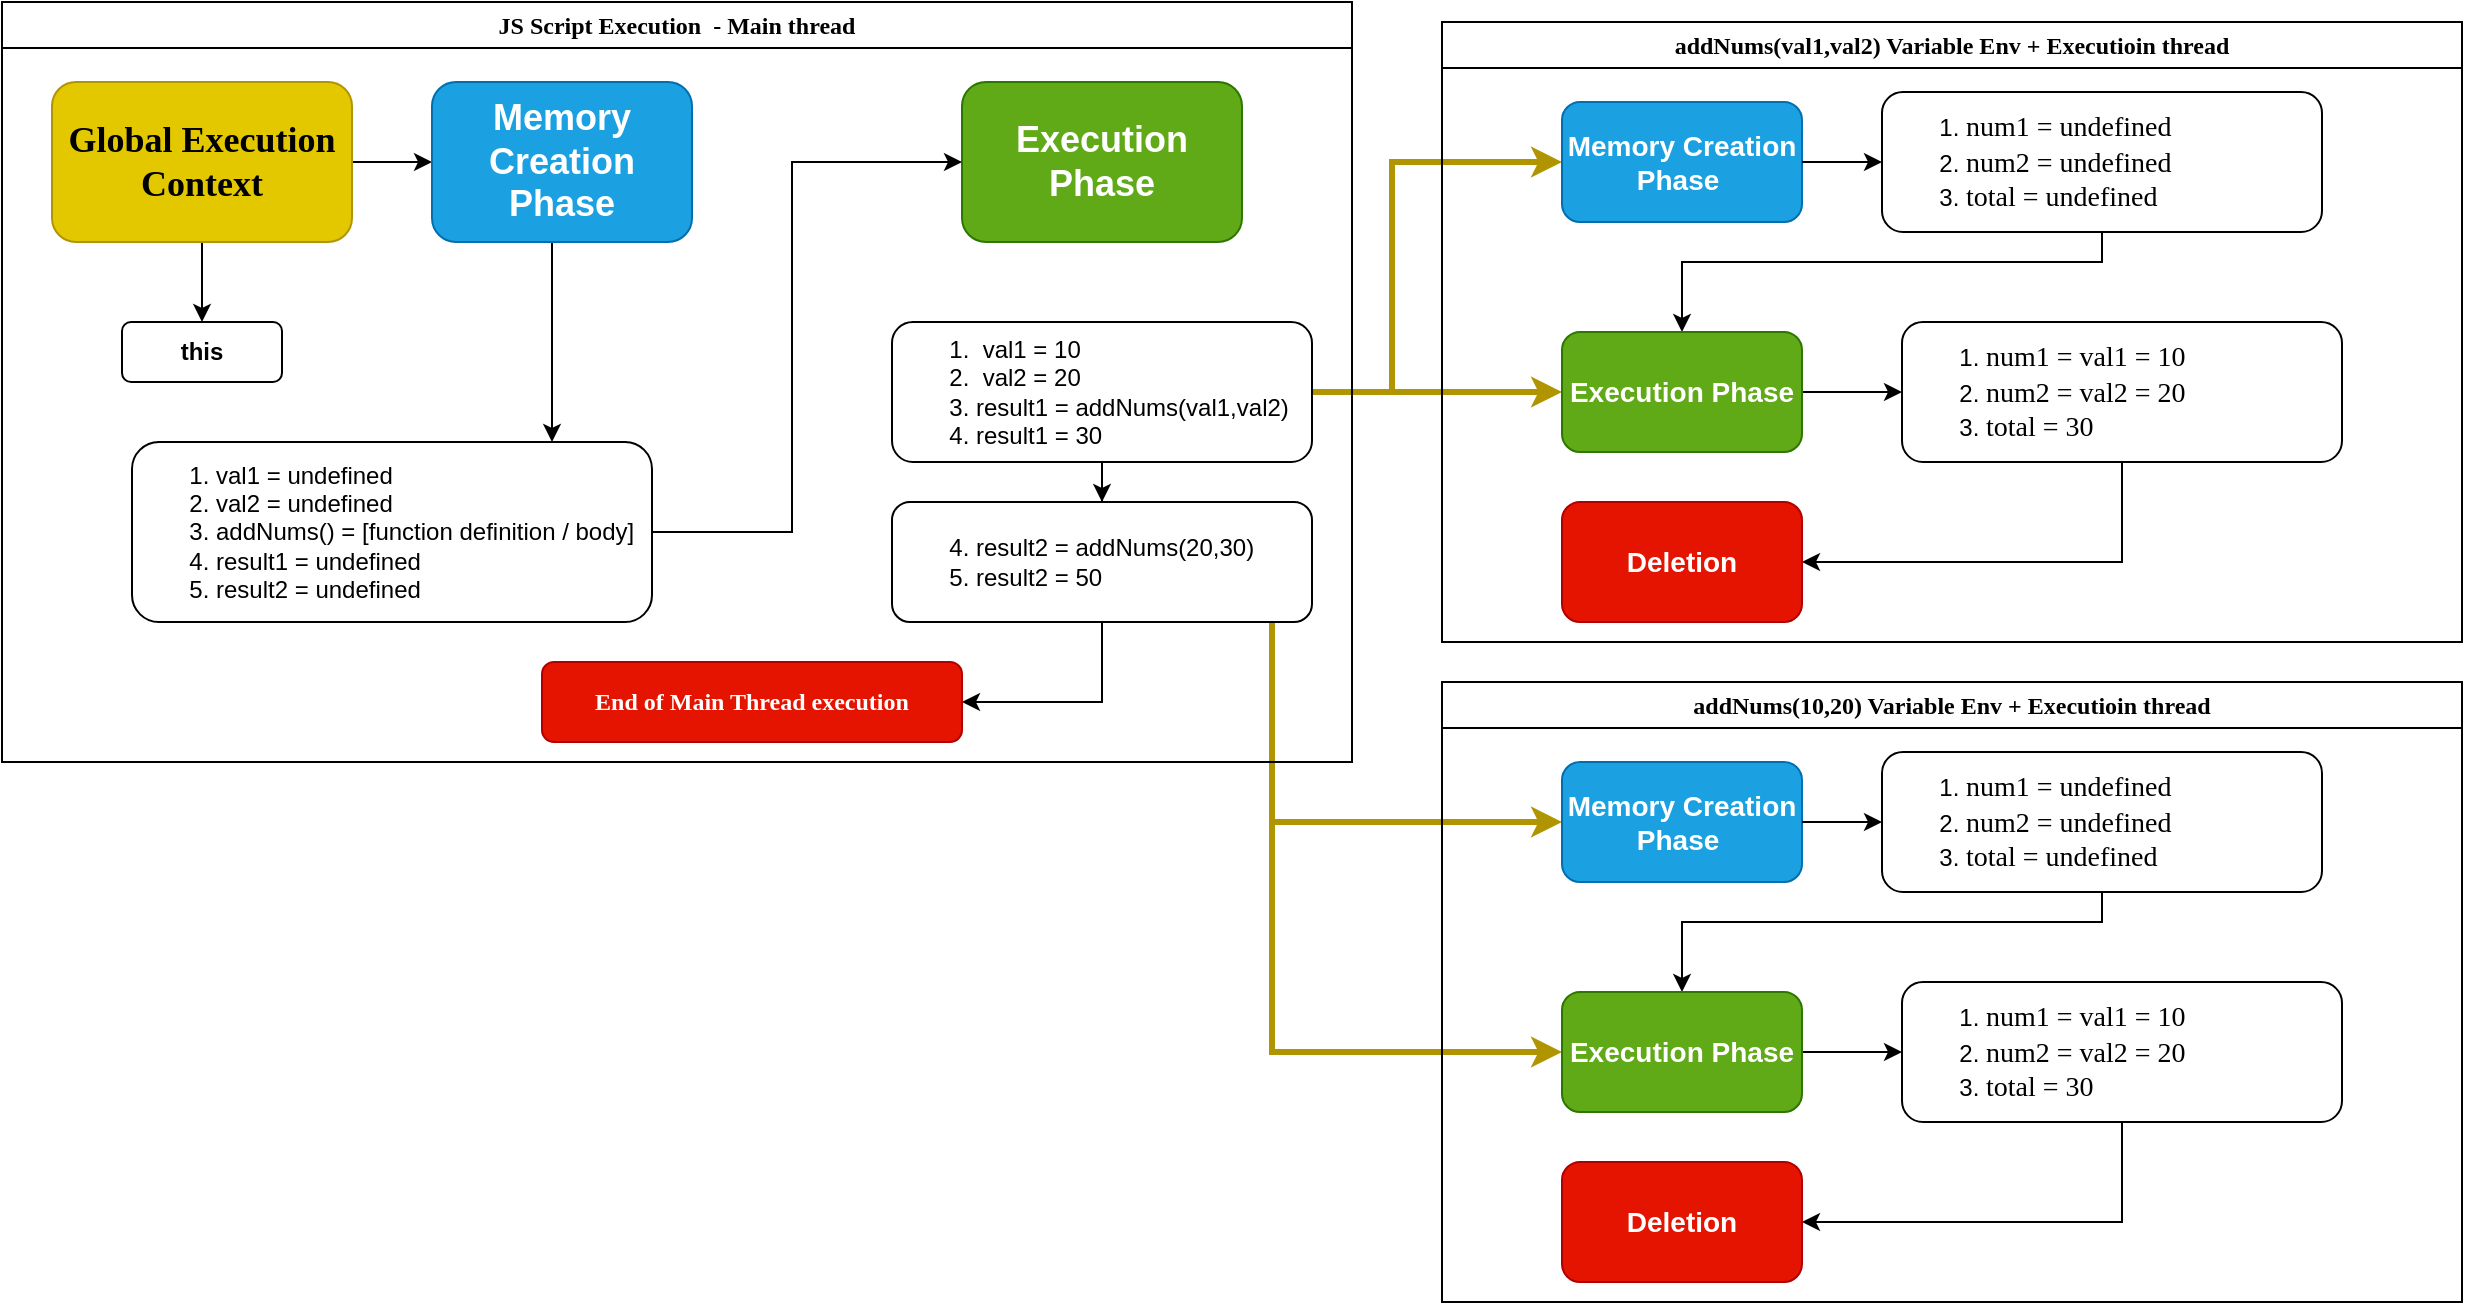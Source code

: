 <mxfile version="23.1.5" type="device">
  <diagram name="Page-1" id="49_npndzri3HrDamShHA">
    <mxGraphModel dx="1235" dy="787" grid="1" gridSize="10" guides="1" tooltips="1" connect="1" arrows="1" fold="1" page="1" pageScale="1" pageWidth="850" pageHeight="1100" math="0" shadow="0">
      <root>
        <mxCell id="0" />
        <mxCell id="1" parent="0" />
        <mxCell id="VP9r_j6y-844BlgBZl-N-4" value="" style="edgeStyle=orthogonalEdgeStyle;rounded=0;orthogonalLoop=1;jettySize=auto;html=1;" edge="1" parent="1" source="VP9r_j6y-844BlgBZl-N-1" target="VP9r_j6y-844BlgBZl-N-2">
          <mxGeometry relative="1" as="geometry" />
        </mxCell>
        <mxCell id="VP9r_j6y-844BlgBZl-N-9" value="" style="edgeStyle=orthogonalEdgeStyle;rounded=0;orthogonalLoop=1;jettySize=auto;html=1;" edge="1" parent="1" source="VP9r_j6y-844BlgBZl-N-1" target="VP9r_j6y-844BlgBZl-N-8">
          <mxGeometry relative="1" as="geometry" />
        </mxCell>
        <mxCell id="VP9r_j6y-844BlgBZl-N-1" value="&lt;font face=&quot;JetBrains Mono&quot; style=&quot;font-size: 18px;&quot;&gt;&lt;b&gt;Global Execution Context&lt;/b&gt;&lt;/font&gt;" style="rounded=1;whiteSpace=wrap;html=1;fillColor=#e3c800;strokeColor=#B09500;fontColor=#000000;" vertex="1" parent="1">
          <mxGeometry x="70" y="40" width="150" height="80" as="geometry" />
        </mxCell>
        <mxCell id="VP9r_j6y-844BlgBZl-N-7" value="" style="edgeStyle=orthogonalEdgeStyle;rounded=0;orthogonalLoop=1;jettySize=auto;html=1;" edge="1" parent="1" source="VP9r_j6y-844BlgBZl-N-2" target="VP9r_j6y-844BlgBZl-N-6">
          <mxGeometry relative="1" as="geometry">
            <Array as="points">
              <mxPoint x="320" y="170" />
              <mxPoint x="320" y="170" />
            </Array>
          </mxGeometry>
        </mxCell>
        <mxCell id="VP9r_j6y-844BlgBZl-N-2" value="&lt;font style=&quot;font-size: 18px;&quot;&gt;&lt;b&gt;Memory Creation Phase&lt;/b&gt;&lt;/font&gt;" style="rounded=1;whiteSpace=wrap;html=1;fillColor=#1ba1e2;fontColor=#ffffff;strokeColor=#006EAF;" vertex="1" parent="1">
          <mxGeometry x="260" y="40" width="130" height="80" as="geometry" />
        </mxCell>
        <mxCell id="VP9r_j6y-844BlgBZl-N-11" value="" style="edgeStyle=orthogonalEdgeStyle;rounded=0;orthogonalLoop=1;jettySize=auto;html=1;fillColor=#f5f5f5;strokeColor=#ffffff;strokeWidth=1;" edge="1" parent="1" source="VP9r_j6y-844BlgBZl-N-3" target="VP9r_j6y-844BlgBZl-N-10">
          <mxGeometry relative="1" as="geometry" />
        </mxCell>
        <mxCell id="VP9r_j6y-844BlgBZl-N-3" value="&lt;font style=&quot;font-size: 18px;&quot;&gt;&lt;b&gt;Execution Phase&lt;/b&gt;&lt;/font&gt;" style="rounded=1;whiteSpace=wrap;html=1;fillColor=#60a917;fontColor=#ffffff;strokeColor=#2D7600;" vertex="1" parent="1">
          <mxGeometry x="525" y="40" width="140" height="80" as="geometry" />
        </mxCell>
        <mxCell id="VP9r_j6y-844BlgBZl-N-12" style="edgeStyle=orthogonalEdgeStyle;rounded=0;orthogonalLoop=1;jettySize=auto;html=1;entryX=0;entryY=0.5;entryDx=0;entryDy=0;" edge="1" parent="1" source="VP9r_j6y-844BlgBZl-N-6" target="VP9r_j6y-844BlgBZl-N-3">
          <mxGeometry relative="1" as="geometry">
            <Array as="points">
              <mxPoint x="440" y="265" />
              <mxPoint x="440" y="80" />
            </Array>
          </mxGeometry>
        </mxCell>
        <mxCell id="VP9r_j6y-844BlgBZl-N-6" value="&lt;ol&gt;&lt;li&gt;val1 = undefined&lt;/li&gt;&lt;li&gt;val2 = undefined&lt;/li&gt;&lt;li&gt;addNums() = [function definition / body]&lt;/li&gt;&lt;li&gt;result1 = undefined&lt;/li&gt;&lt;li&gt;result2 = undefined&lt;/li&gt;&lt;/ol&gt;" style="rounded=1;whiteSpace=wrap;html=1;align=left;" vertex="1" parent="1">
          <mxGeometry x="110" y="220" width="260" height="90" as="geometry" />
        </mxCell>
        <mxCell id="VP9r_j6y-844BlgBZl-N-8" value="&lt;b&gt;this&lt;/b&gt;" style="rounded=1;whiteSpace=wrap;html=1;" vertex="1" parent="1">
          <mxGeometry x="105" y="160" width="80" height="30" as="geometry" />
        </mxCell>
        <mxCell id="VP9r_j6y-844BlgBZl-N-14" value="" style="edgeStyle=orthogonalEdgeStyle;rounded=0;orthogonalLoop=1;jettySize=auto;html=1;strokeWidth=3;fillColor=#e3c800;strokeColor=#B09500;" edge="1" parent="1" source="VP9r_j6y-844BlgBZl-N-10" target="VP9r_j6y-844BlgBZl-N-13">
          <mxGeometry relative="1" as="geometry">
            <Array as="points">
              <mxPoint x="740" y="195" />
              <mxPoint x="740" y="80" />
            </Array>
          </mxGeometry>
        </mxCell>
        <mxCell id="VP9r_j6y-844BlgBZl-N-16" value="" style="edgeStyle=orthogonalEdgeStyle;rounded=0;orthogonalLoop=1;jettySize=auto;html=1;" edge="1" parent="1" source="VP9r_j6y-844BlgBZl-N-10" target="VP9r_j6y-844BlgBZl-N-15">
          <mxGeometry relative="1" as="geometry" />
        </mxCell>
        <mxCell id="VP9r_j6y-844BlgBZl-N-28" style="edgeStyle=orthogonalEdgeStyle;rounded=0;orthogonalLoop=1;jettySize=auto;html=1;entryX=0;entryY=0.5;entryDx=0;entryDy=0;fillColor=#e3c800;strokeColor=#B09500;strokeWidth=3;" edge="1" parent="1" source="VP9r_j6y-844BlgBZl-N-10" target="VP9r_j6y-844BlgBZl-N-25">
          <mxGeometry relative="1" as="geometry" />
        </mxCell>
        <mxCell id="VP9r_j6y-844BlgBZl-N-10" value="&lt;ol&gt;&lt;li&gt;&amp;nbsp;val1 = 10&lt;/li&gt;&lt;li&gt;&amp;nbsp;val2 = 20&lt;/li&gt;&lt;li&gt;result1 = addNums(val1,val2)&lt;/li&gt;&lt;li&gt;result1 = 30&lt;/li&gt;&lt;/ol&gt;" style="whiteSpace=wrap;html=1;rounded=1;align=left;" vertex="1" parent="1">
          <mxGeometry x="490" y="160" width="210" height="70" as="geometry" />
        </mxCell>
        <mxCell id="VP9r_j6y-844BlgBZl-N-43" style="edgeStyle=orthogonalEdgeStyle;rounded=0;orthogonalLoop=1;jettySize=auto;html=1;entryX=0;entryY=0.5;entryDx=0;entryDy=0;strokeWidth=3;fillColor=#e3c800;strokeColor=#B09500;" edge="1" parent="1" source="VP9r_j6y-844BlgBZl-N-15" target="VP9r_j6y-844BlgBZl-N-39">
          <mxGeometry relative="1" as="geometry">
            <Array as="points">
              <mxPoint x="680" y="410" />
            </Array>
          </mxGeometry>
        </mxCell>
        <mxCell id="VP9r_j6y-844BlgBZl-N-44" style="edgeStyle=orthogonalEdgeStyle;rounded=0;orthogonalLoop=1;jettySize=auto;html=1;entryX=0;entryY=0.5;entryDx=0;entryDy=0;fillColor=#e3c800;strokeColor=#B09500;strokeWidth=3;" edge="1" parent="1" source="VP9r_j6y-844BlgBZl-N-15" target="VP9r_j6y-844BlgBZl-N-35">
          <mxGeometry relative="1" as="geometry">
            <Array as="points">
              <mxPoint x="680" y="525" />
            </Array>
          </mxGeometry>
        </mxCell>
        <mxCell id="VP9r_j6y-844BlgBZl-N-46" style="edgeStyle=orthogonalEdgeStyle;rounded=0;orthogonalLoop=1;jettySize=auto;html=1;entryX=1;entryY=0.5;entryDx=0;entryDy=0;" edge="1" parent="1" source="VP9r_j6y-844BlgBZl-N-15" target="VP9r_j6y-844BlgBZl-N-45">
          <mxGeometry relative="1" as="geometry">
            <mxPoint x="520" y="350" as="targetPoint" />
            <Array as="points">
              <mxPoint x="595" y="350" />
            </Array>
          </mxGeometry>
        </mxCell>
        <mxCell id="VP9r_j6y-844BlgBZl-N-15" value="&lt;div&gt;&lt;span style=&quot;white-space: pre;&quot;&gt;&#x9;&lt;/span&gt;4. result2 = addNums(20,30)&lt;br&gt;&lt;/div&gt;&lt;div&gt;&lt;span style=&quot;white-space: pre;&quot;&gt;&#x9;&lt;/span&gt;5. result2 = 50&lt;br&gt;&lt;/div&gt;" style="whiteSpace=wrap;html=1;rounded=1;align=left;" vertex="1" parent="1">
          <mxGeometry x="490" y="250" width="210" height="60" as="geometry" />
        </mxCell>
        <mxCell id="VP9r_j6y-844BlgBZl-N-27" style="edgeStyle=orthogonalEdgeStyle;rounded=0;orthogonalLoop=1;jettySize=auto;html=1;entryX=0.5;entryY=0;entryDx=0;entryDy=0;" edge="1" parent="1" source="VP9r_j6y-844BlgBZl-N-22" target="VP9r_j6y-844BlgBZl-N-25">
          <mxGeometry relative="1" as="geometry">
            <Array as="points">
              <mxPoint x="1095" y="130" />
              <mxPoint x="885" y="130" />
            </Array>
          </mxGeometry>
        </mxCell>
        <mxCell id="VP9r_j6y-844BlgBZl-N-24" value="" style="edgeStyle=orthogonalEdgeStyle;rounded=0;orthogonalLoop=1;jettySize=auto;html=1;" edge="1" parent="1" source="VP9r_j6y-844BlgBZl-N-25" target="VP9r_j6y-844BlgBZl-N-26">
          <mxGeometry relative="1" as="geometry" />
        </mxCell>
        <mxCell id="VP9r_j6y-844BlgBZl-N-25" value="&lt;b&gt;&lt;font style=&quot;font-size: 14px;&quot;&gt;Execution Phase&lt;/font&gt;&lt;/b&gt;" style="whiteSpace=wrap;html=1;align=center;rounded=1;fillColor=#60a917;fontColor=#ffffff;strokeColor=#2D7600;" vertex="1" parent="1">
          <mxGeometry x="825" y="165" width="120" height="60" as="geometry" />
        </mxCell>
        <mxCell id="VP9r_j6y-844BlgBZl-N-32" style="edgeStyle=orthogonalEdgeStyle;rounded=0;orthogonalLoop=1;jettySize=auto;html=1;entryX=1;entryY=0.5;entryDx=0;entryDy=0;" edge="1" parent="1" source="VP9r_j6y-844BlgBZl-N-26" target="VP9r_j6y-844BlgBZl-N-31">
          <mxGeometry relative="1" as="geometry">
            <Array as="points">
              <mxPoint x="1105" y="280" />
            </Array>
          </mxGeometry>
        </mxCell>
        <mxCell id="VP9r_j6y-844BlgBZl-N-26" value="&lt;ol&gt;&lt;li style=&quot;&quot;&gt;&lt;span style=&quot;font-size: 14px;&quot;&gt;&lt;font face=&quot;JetBrains Mono&quot;&gt;num1 = val1 = 10&lt;/font&gt;&lt;/span&gt;&lt;/li&gt;&lt;li style=&quot;&quot;&gt;&lt;span style=&quot;font-size: 14px;&quot;&gt;&lt;font face=&quot;JetBrains Mono&quot;&gt;num2 = val2 = 20&lt;/font&gt;&lt;/span&gt;&lt;/li&gt;&lt;li style=&quot;&quot;&gt;&lt;span style=&quot;font-size: 14px;&quot;&gt;&lt;font face=&quot;JetBrains Mono&quot;&gt;total = 30&lt;/font&gt;&lt;/span&gt;&lt;/li&gt;&lt;/ol&gt;" style="whiteSpace=wrap;html=1;align=left;rounded=1;" vertex="1" parent="1">
          <mxGeometry x="995" y="160" width="220" height="70" as="geometry" />
        </mxCell>
        <mxCell id="VP9r_j6y-844BlgBZl-N-29" value="&lt;font face=&quot;JetBrains Mono&quot;&gt;JS Script Execution&amp;nbsp; - Main thread&lt;/font&gt;" style="swimlane;whiteSpace=wrap;html=1;" vertex="1" parent="1">
          <mxGeometry x="45" width="675" height="380" as="geometry" />
        </mxCell>
        <mxCell id="VP9r_j6y-844BlgBZl-N-45" value="&lt;div&gt;&lt;b&gt;&lt;font face=&quot;JetBrains Mono&quot;&gt;End of Main Thread execution&lt;/font&gt;&lt;/b&gt;&lt;/div&gt;" style="whiteSpace=wrap;html=1;rounded=1;align=center;fillColor=#e51400;fontColor=#ffffff;strokeColor=#B20000;" vertex="1" parent="VP9r_j6y-844BlgBZl-N-29">
          <mxGeometry x="270" y="330" width="210" height="40" as="geometry" />
        </mxCell>
        <mxCell id="VP9r_j6y-844BlgBZl-N-30" value="&lt;font face=&quot;JetBrains Mono&quot;&gt;addNums(val1,val2) Variable Env + Executioin thread&lt;/font&gt;" style="swimlane;whiteSpace=wrap;html=1;" vertex="1" parent="1">
          <mxGeometry x="765" y="10" width="510" height="310" as="geometry" />
        </mxCell>
        <mxCell id="VP9r_j6y-844BlgBZl-N-13" value="&lt;b&gt;&lt;font style=&quot;font-size: 14px;&quot;&gt;Memory Creation Phase&amp;nbsp;&lt;/font&gt;&lt;/b&gt;" style="whiteSpace=wrap;html=1;align=center;rounded=1;fillColor=#1ba1e2;fontColor=#ffffff;strokeColor=#006EAF;" vertex="1" parent="VP9r_j6y-844BlgBZl-N-30">
          <mxGeometry x="60" y="40" width="120" height="60" as="geometry" />
        </mxCell>
        <mxCell id="VP9r_j6y-844BlgBZl-N-22" value="&lt;ol&gt;&lt;li style=&quot;&quot;&gt;&lt;span style=&quot;font-size: 14px;&quot;&gt;&lt;font face=&quot;JetBrains Mono&quot;&gt;num1 = undefined&lt;/font&gt;&lt;/span&gt;&lt;/li&gt;&lt;li style=&quot;&quot;&gt;&lt;span style=&quot;font-size: 14px;&quot;&gt;&lt;font face=&quot;JetBrains Mono&quot;&gt;num2 = undefined&lt;/font&gt;&lt;/span&gt;&lt;/li&gt;&lt;li style=&quot;&quot;&gt;&lt;span style=&quot;font-size: 14px;&quot;&gt;&lt;font face=&quot;JetBrains Mono&quot;&gt;total = undefined&lt;/font&gt;&lt;/span&gt;&lt;/li&gt;&lt;/ol&gt;" style="whiteSpace=wrap;html=1;align=left;rounded=1;" vertex="1" parent="VP9r_j6y-844BlgBZl-N-30">
          <mxGeometry x="220" y="35" width="220" height="70" as="geometry" />
        </mxCell>
        <mxCell id="VP9r_j6y-844BlgBZl-N-23" value="" style="edgeStyle=orthogonalEdgeStyle;rounded=0;orthogonalLoop=1;jettySize=auto;html=1;" edge="1" parent="VP9r_j6y-844BlgBZl-N-30" source="VP9r_j6y-844BlgBZl-N-13" target="VP9r_j6y-844BlgBZl-N-22">
          <mxGeometry relative="1" as="geometry" />
        </mxCell>
        <mxCell id="VP9r_j6y-844BlgBZl-N-31" value="&lt;b&gt;&lt;font style=&quot;font-size: 14px;&quot;&gt;Deletion&lt;/font&gt;&lt;/b&gt;" style="whiteSpace=wrap;html=1;align=center;rounded=1;fillColor=#e51400;fontColor=#ffffff;strokeColor=#B20000;" vertex="1" parent="VP9r_j6y-844BlgBZl-N-30">
          <mxGeometry x="60" y="240" width="120" height="60" as="geometry" />
        </mxCell>
        <mxCell id="VP9r_j6y-844BlgBZl-N-33" style="edgeStyle=orthogonalEdgeStyle;rounded=0;orthogonalLoop=1;jettySize=auto;html=1;entryX=0.5;entryY=0;entryDx=0;entryDy=0;" edge="1" parent="1" source="VP9r_j6y-844BlgBZl-N-40" target="VP9r_j6y-844BlgBZl-N-35">
          <mxGeometry relative="1" as="geometry">
            <Array as="points">
              <mxPoint x="1095" y="460" />
              <mxPoint x="885" y="460" />
            </Array>
          </mxGeometry>
        </mxCell>
        <mxCell id="VP9r_j6y-844BlgBZl-N-34" value="" style="edgeStyle=orthogonalEdgeStyle;rounded=0;orthogonalLoop=1;jettySize=auto;html=1;" edge="1" parent="1" source="VP9r_j6y-844BlgBZl-N-35" target="VP9r_j6y-844BlgBZl-N-37">
          <mxGeometry relative="1" as="geometry" />
        </mxCell>
        <mxCell id="VP9r_j6y-844BlgBZl-N-35" value="&lt;b&gt;&lt;font style=&quot;font-size: 14px;&quot;&gt;Execution Phase&lt;/font&gt;&lt;/b&gt;" style="whiteSpace=wrap;html=1;align=center;rounded=1;fillColor=#60a917;fontColor=#ffffff;strokeColor=#2D7600;" vertex="1" parent="1">
          <mxGeometry x="825" y="495" width="120" height="60" as="geometry" />
        </mxCell>
        <mxCell id="VP9r_j6y-844BlgBZl-N-36" style="edgeStyle=orthogonalEdgeStyle;rounded=0;orthogonalLoop=1;jettySize=auto;html=1;entryX=1;entryY=0.5;entryDx=0;entryDy=0;" edge="1" parent="1" source="VP9r_j6y-844BlgBZl-N-37" target="VP9r_j6y-844BlgBZl-N-42">
          <mxGeometry relative="1" as="geometry">
            <Array as="points">
              <mxPoint x="1105" y="610" />
            </Array>
          </mxGeometry>
        </mxCell>
        <mxCell id="VP9r_j6y-844BlgBZl-N-37" value="&lt;ol&gt;&lt;li style=&quot;&quot;&gt;&lt;span style=&quot;font-size: 14px;&quot;&gt;&lt;font face=&quot;JetBrains Mono&quot;&gt;num1 = val1 = 10&lt;/font&gt;&lt;/span&gt;&lt;/li&gt;&lt;li style=&quot;&quot;&gt;&lt;span style=&quot;font-size: 14px;&quot;&gt;&lt;font face=&quot;JetBrains Mono&quot;&gt;num2 = val2 = 20&lt;/font&gt;&lt;/span&gt;&lt;/li&gt;&lt;li style=&quot;&quot;&gt;&lt;span style=&quot;font-size: 14px;&quot;&gt;&lt;font face=&quot;JetBrains Mono&quot;&gt;total = 30&lt;/font&gt;&lt;/span&gt;&lt;/li&gt;&lt;/ol&gt;" style="whiteSpace=wrap;html=1;align=left;rounded=1;" vertex="1" parent="1">
          <mxGeometry x="995" y="490" width="220" height="70" as="geometry" />
        </mxCell>
        <mxCell id="VP9r_j6y-844BlgBZl-N-38" value="&lt;font face=&quot;JetBrains Mono&quot;&gt;addNums(10,20) Variable Env + Executioin thread&lt;/font&gt;" style="swimlane;whiteSpace=wrap;html=1;" vertex="1" parent="1">
          <mxGeometry x="765" y="340" width="510" height="310" as="geometry" />
        </mxCell>
        <mxCell id="VP9r_j6y-844BlgBZl-N-39" value="&lt;b&gt;&lt;font style=&quot;font-size: 14px;&quot;&gt;Memory Creation Phase&amp;nbsp;&lt;/font&gt;&lt;/b&gt;" style="whiteSpace=wrap;html=1;align=center;rounded=1;fillColor=#1ba1e2;fontColor=#ffffff;strokeColor=#006EAF;" vertex="1" parent="VP9r_j6y-844BlgBZl-N-38">
          <mxGeometry x="60" y="40" width="120" height="60" as="geometry" />
        </mxCell>
        <mxCell id="VP9r_j6y-844BlgBZl-N-40" value="&lt;ol&gt;&lt;li style=&quot;&quot;&gt;&lt;span style=&quot;font-size: 14px;&quot;&gt;&lt;font face=&quot;JetBrains Mono&quot;&gt;num1 = undefined&lt;/font&gt;&lt;/span&gt;&lt;/li&gt;&lt;li style=&quot;&quot;&gt;&lt;span style=&quot;font-size: 14px;&quot;&gt;&lt;font face=&quot;JetBrains Mono&quot;&gt;num2 = undefined&lt;/font&gt;&lt;/span&gt;&lt;/li&gt;&lt;li style=&quot;&quot;&gt;&lt;span style=&quot;font-size: 14px;&quot;&gt;&lt;font face=&quot;JetBrains Mono&quot;&gt;total = undefined&lt;/font&gt;&lt;/span&gt;&lt;/li&gt;&lt;/ol&gt;" style="whiteSpace=wrap;html=1;align=left;rounded=1;" vertex="1" parent="VP9r_j6y-844BlgBZl-N-38">
          <mxGeometry x="220" y="35" width="220" height="70" as="geometry" />
        </mxCell>
        <mxCell id="VP9r_j6y-844BlgBZl-N-41" value="" style="edgeStyle=orthogonalEdgeStyle;rounded=0;orthogonalLoop=1;jettySize=auto;html=1;" edge="1" parent="VP9r_j6y-844BlgBZl-N-38" source="VP9r_j6y-844BlgBZl-N-39" target="VP9r_j6y-844BlgBZl-N-40">
          <mxGeometry relative="1" as="geometry" />
        </mxCell>
        <mxCell id="VP9r_j6y-844BlgBZl-N-42" value="&lt;b&gt;&lt;font style=&quot;font-size: 14px;&quot;&gt;Deletion&lt;/font&gt;&lt;/b&gt;" style="whiteSpace=wrap;html=1;align=center;rounded=1;fillColor=#e51400;fontColor=#ffffff;strokeColor=#B20000;" vertex="1" parent="VP9r_j6y-844BlgBZl-N-38">
          <mxGeometry x="60" y="240" width="120" height="60" as="geometry" />
        </mxCell>
      </root>
    </mxGraphModel>
  </diagram>
</mxfile>
